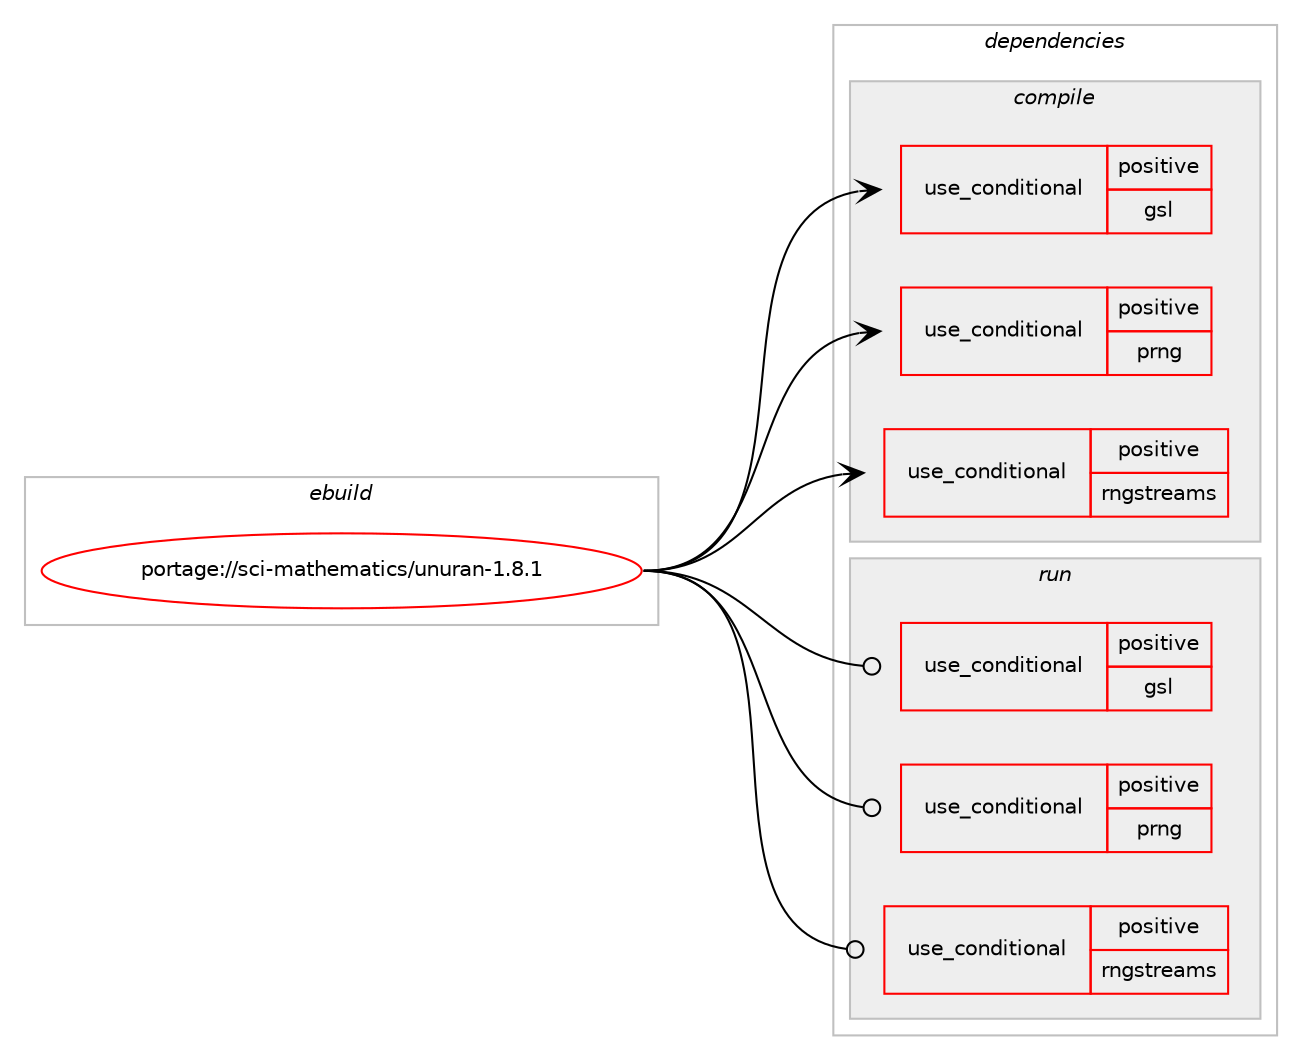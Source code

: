 digraph prolog {

# *************
# Graph options
# *************

newrank=true;
concentrate=true;
compound=true;
graph [rankdir=LR,fontname=Helvetica,fontsize=10,ranksep=1.5];#, ranksep=2.5, nodesep=0.2];
edge  [arrowhead=vee];
node  [fontname=Helvetica,fontsize=10];

# **********
# The ebuild
# **********

subgraph cluster_leftcol {
color=gray;
rank=same;
label=<<i>ebuild</i>>;
id [label="portage://sci-mathematics/unuran-1.8.1", color=red, width=4, href="../sci-mathematics/unuran-1.8.1.svg"];
}

# ****************
# The dependencies
# ****************

subgraph cluster_midcol {
color=gray;
label=<<i>dependencies</i>>;
subgraph cluster_compile {
fillcolor="#eeeeee";
style=filled;
label=<<i>compile</i>>;
subgraph cond1183 {
dependency1861 [label=<<TABLE BORDER="0" CELLBORDER="1" CELLSPACING="0" CELLPADDING="4"><TR><TD ROWSPAN="3" CELLPADDING="10">use_conditional</TD></TR><TR><TD>positive</TD></TR><TR><TD>gsl</TD></TR></TABLE>>, shape=none, color=red];
# *** BEGIN UNKNOWN DEPENDENCY TYPE (TODO) ***
# dependency1861 -> package_dependency(portage://sci-mathematics/unuran-1.8.1,install,no,sci-libs,gsl,none,[,,],any_same_slot,[])
# *** END UNKNOWN DEPENDENCY TYPE (TODO) ***

}
id:e -> dependency1861:w [weight=20,style="solid",arrowhead="vee"];
subgraph cond1184 {
dependency1862 [label=<<TABLE BORDER="0" CELLBORDER="1" CELLSPACING="0" CELLPADDING="4"><TR><TD ROWSPAN="3" CELLPADDING="10">use_conditional</TD></TR><TR><TD>positive</TD></TR><TR><TD>prng</TD></TR></TABLE>>, shape=none, color=red];
# *** BEGIN UNKNOWN DEPENDENCY TYPE (TODO) ***
# dependency1862 -> package_dependency(portage://sci-mathematics/unuran-1.8.1,install,no,sci-mathematics,prng,none,[,,],[],[])
# *** END UNKNOWN DEPENDENCY TYPE (TODO) ***

}
id:e -> dependency1862:w [weight=20,style="solid",arrowhead="vee"];
subgraph cond1185 {
dependency1863 [label=<<TABLE BORDER="0" CELLBORDER="1" CELLSPACING="0" CELLPADDING="4"><TR><TD ROWSPAN="3" CELLPADDING="10">use_conditional</TD></TR><TR><TD>positive</TD></TR><TR><TD>rngstreams</TD></TR></TABLE>>, shape=none, color=red];
# *** BEGIN UNKNOWN DEPENDENCY TYPE (TODO) ***
# dependency1863 -> package_dependency(portage://sci-mathematics/unuran-1.8.1,install,no,sci-mathematics,rngstreams,none,[,,],any_same_slot,[])
# *** END UNKNOWN DEPENDENCY TYPE (TODO) ***

}
id:e -> dependency1863:w [weight=20,style="solid",arrowhead="vee"];
}
subgraph cluster_compileandrun {
fillcolor="#eeeeee";
style=filled;
label=<<i>compile and run</i>>;
}
subgraph cluster_run {
fillcolor="#eeeeee";
style=filled;
label=<<i>run</i>>;
subgraph cond1186 {
dependency1864 [label=<<TABLE BORDER="0" CELLBORDER="1" CELLSPACING="0" CELLPADDING="4"><TR><TD ROWSPAN="3" CELLPADDING="10">use_conditional</TD></TR><TR><TD>positive</TD></TR><TR><TD>gsl</TD></TR></TABLE>>, shape=none, color=red];
# *** BEGIN UNKNOWN DEPENDENCY TYPE (TODO) ***
# dependency1864 -> package_dependency(portage://sci-mathematics/unuran-1.8.1,run,no,sci-libs,gsl,none,[,,],any_same_slot,[])
# *** END UNKNOWN DEPENDENCY TYPE (TODO) ***

}
id:e -> dependency1864:w [weight=20,style="solid",arrowhead="odot"];
subgraph cond1187 {
dependency1865 [label=<<TABLE BORDER="0" CELLBORDER="1" CELLSPACING="0" CELLPADDING="4"><TR><TD ROWSPAN="3" CELLPADDING="10">use_conditional</TD></TR><TR><TD>positive</TD></TR><TR><TD>prng</TD></TR></TABLE>>, shape=none, color=red];
# *** BEGIN UNKNOWN DEPENDENCY TYPE (TODO) ***
# dependency1865 -> package_dependency(portage://sci-mathematics/unuran-1.8.1,run,no,sci-mathematics,prng,none,[,,],[],[])
# *** END UNKNOWN DEPENDENCY TYPE (TODO) ***

}
id:e -> dependency1865:w [weight=20,style="solid",arrowhead="odot"];
subgraph cond1188 {
dependency1866 [label=<<TABLE BORDER="0" CELLBORDER="1" CELLSPACING="0" CELLPADDING="4"><TR><TD ROWSPAN="3" CELLPADDING="10">use_conditional</TD></TR><TR><TD>positive</TD></TR><TR><TD>rngstreams</TD></TR></TABLE>>, shape=none, color=red];
# *** BEGIN UNKNOWN DEPENDENCY TYPE (TODO) ***
# dependency1866 -> package_dependency(portage://sci-mathematics/unuran-1.8.1,run,no,sci-mathematics,rngstreams,none,[,,],any_same_slot,[])
# *** END UNKNOWN DEPENDENCY TYPE (TODO) ***

}
id:e -> dependency1866:w [weight=20,style="solid",arrowhead="odot"];
}
}

# **************
# The candidates
# **************

subgraph cluster_choices {
rank=same;
color=gray;
label=<<i>candidates</i>>;

}

}
